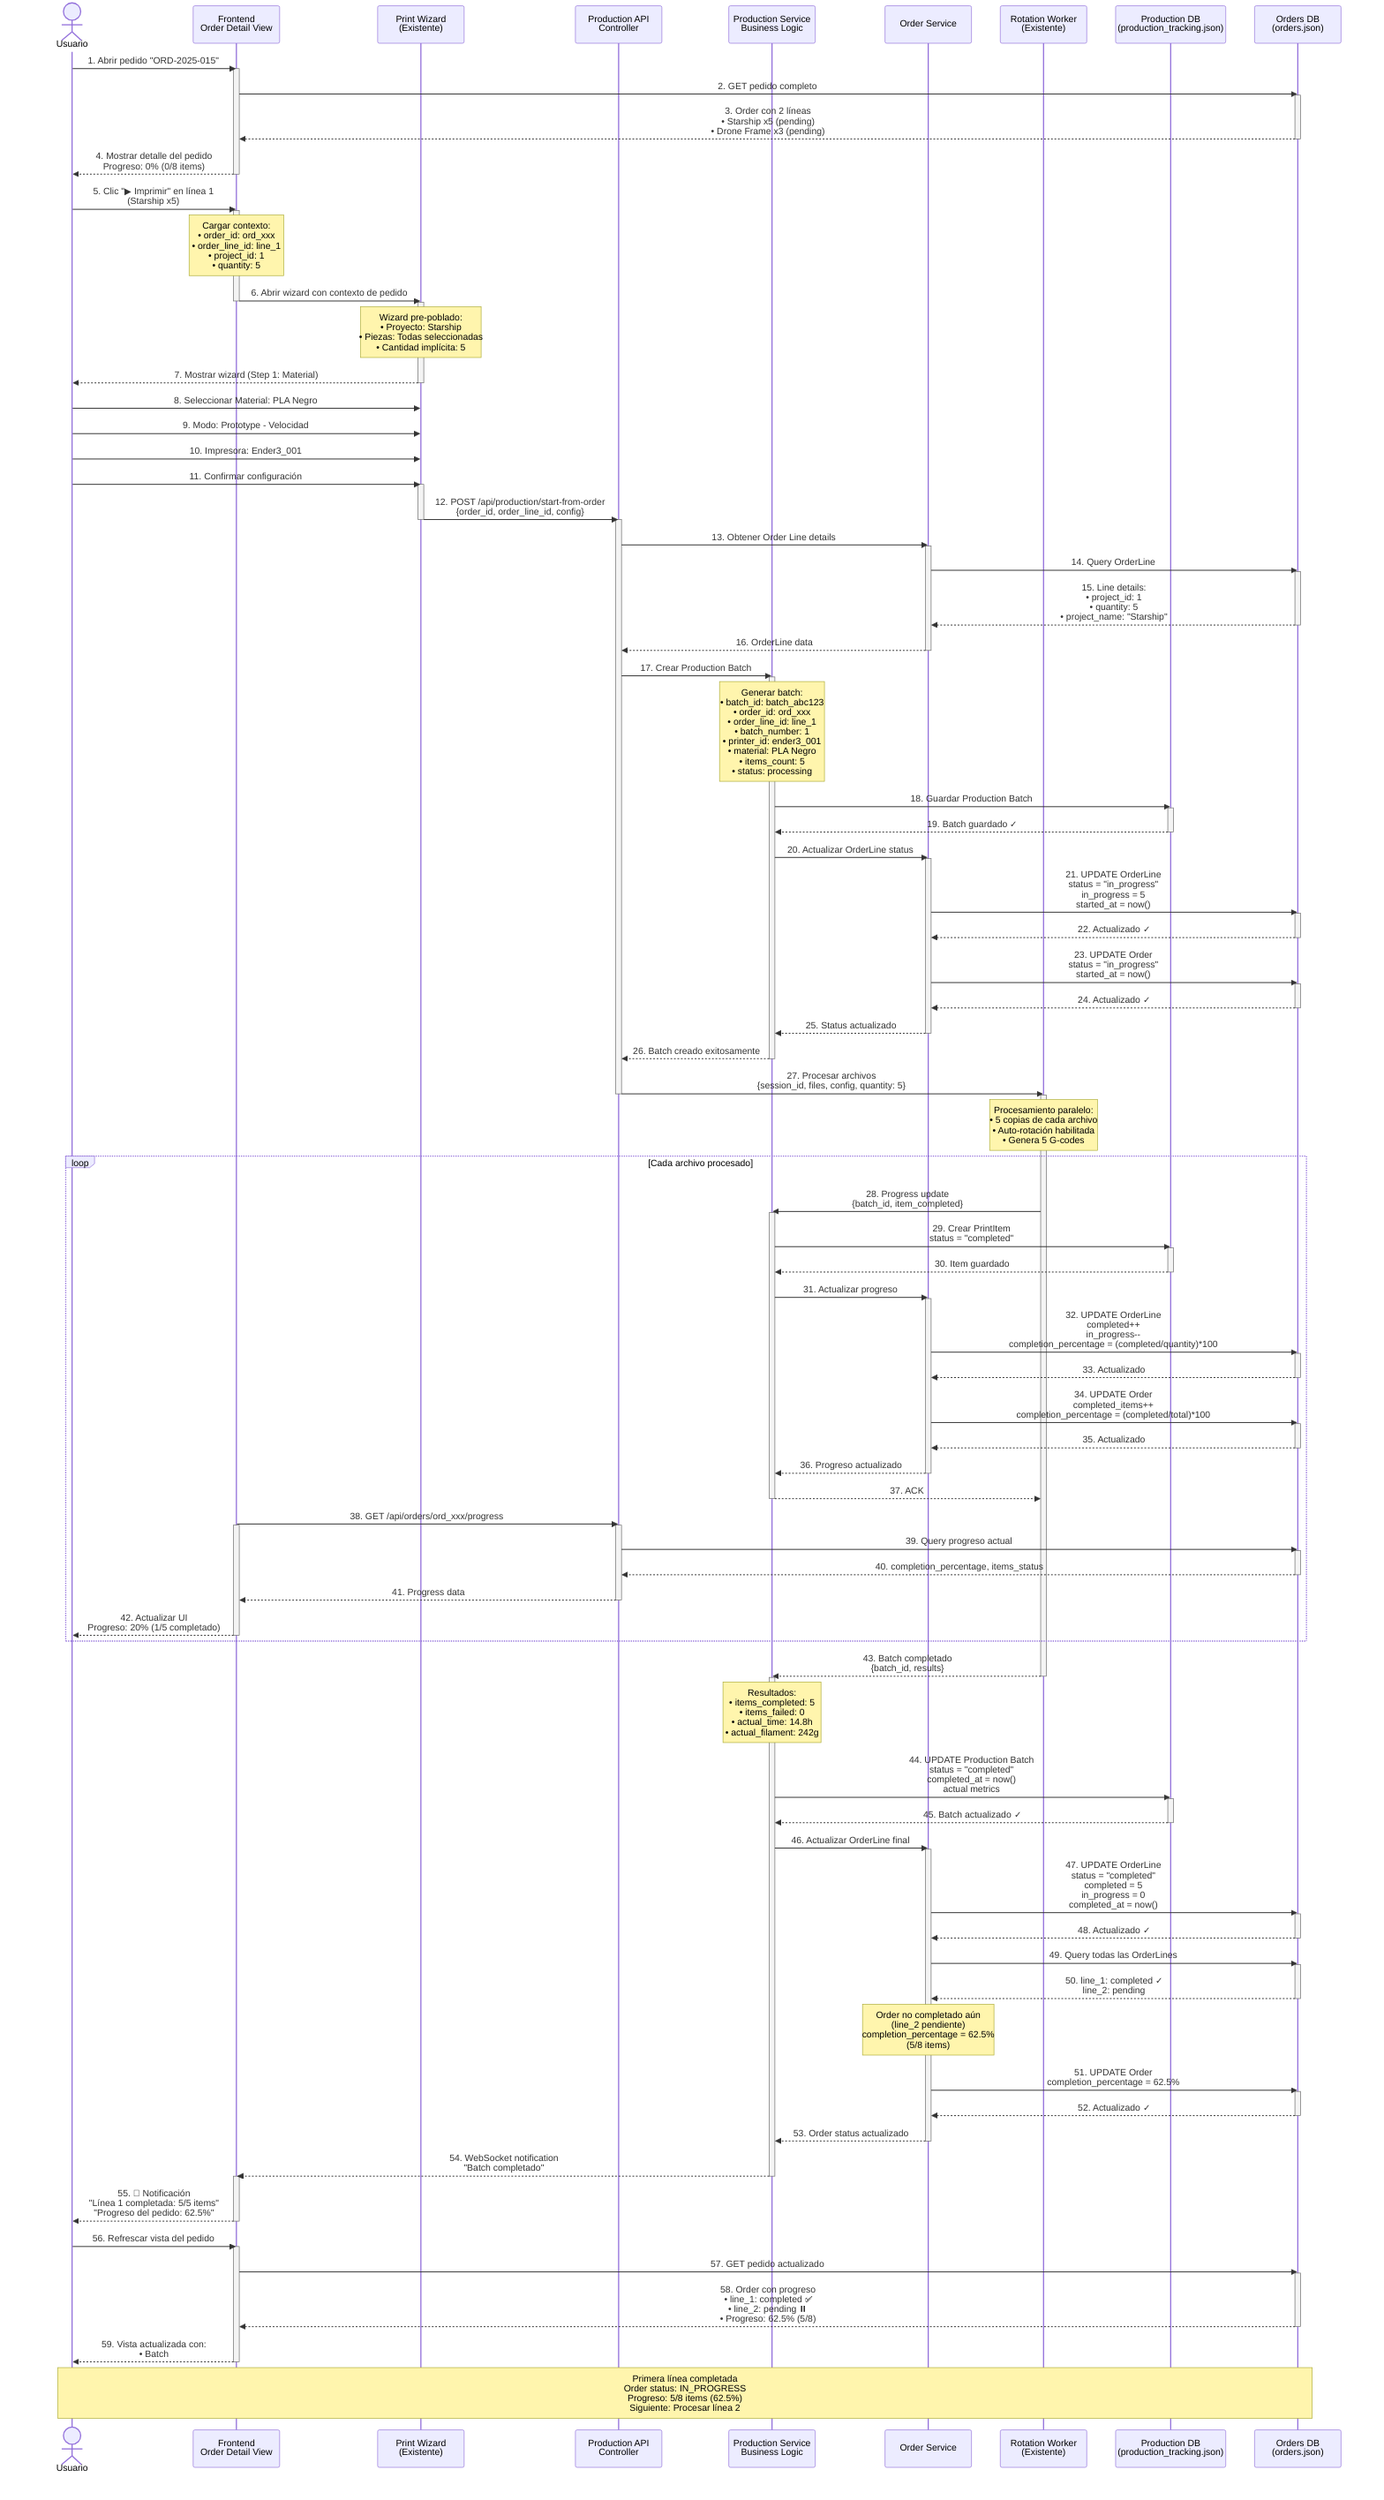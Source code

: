 sequenceDiagram
    actor Usuario
    participant UI as Frontend<br/>Order Detail View
    participant PrintWizard as Print Wizard<br/>(Existente)
    participant ProdAPI as Production API<br/>Controller
    participant ProdService as Production Service<br/>Business Logic
    participant OrderService as Order Service
    participant Worker as Rotation Worker<br/>(Existente)
    participant ProdDB as Production DB<br/>(production_tracking.json)
    participant OrderDB as Orders DB<br/>(orders.json)
    
    %% Fase 1: Visualización del pedido
    Usuario->>UI: 1. Abrir pedido "ORD-2025-015"
    activate UI
    UI->>OrderDB: 2. GET pedido completo
    activate OrderDB
    OrderDB-->>UI: 3. Order con 2 líneas<br/>• Starship x5 (pending)<br/>• Drone Frame x3 (pending)
    deactivate OrderDB
    UI-->>Usuario: 4. Mostrar detalle del pedido<br/>Progreso: 0% (0/8 items)
    deactivate UI
    
    %% Fase 2: Iniciar producción de primera línea
    Usuario->>UI: 5. Clic "▶ Imprimir" en línea 1<br/>(Starship x5)
    activate UI
    Note over UI: Cargar contexto:<br/>• order_id: ord_xxx<br/>• order_line_id: line_1<br/>• project_id: 1<br/>• quantity: 5
    UI->>PrintWizard: 6. Abrir wizard con contexto de pedido
    deactivate UI
    
    activate PrintWizard
    Note over PrintWizard: Wizard pre-poblado:<br/>• Proyecto: Starship<br/>• Piezas: Todas seleccionadas<br/>• Cantidad implícita: 5
    PrintWizard-->>Usuario: 7. Mostrar wizard (Step 1: Material)
    deactivate PrintWizard
    
    %% Fase 3: Completar wizard
    Usuario->>PrintWizard: 8. Seleccionar Material: PLA Negro
    Usuario->>PrintWizard: 9. Modo: Prototype - Velocidad
    Usuario->>PrintWizard: 10. Impresora: Ender3_001
    Usuario->>PrintWizard: 11. Confirmar configuración
    
    activate PrintWizard
    PrintWizard->>ProdAPI: 12. POST /api/production/start-from-order<br/>{order_id, order_line_id, config}
    deactivate PrintWizard
    
    activate ProdAPI
    ProdAPI->>OrderService: 13. Obtener Order Line details
    activate OrderService
    OrderService->>OrderDB: 14. Query OrderLine
    activate OrderDB
    OrderDB-->>OrderService: 15. Line details:<br/>• project_id: 1<br/>• quantity: 5<br/>• project_name: "Starship"
    deactivate OrderDB
    OrderService-->>ProdAPI: 16. OrderLine data
    deactivate OrderService
    
    %% Fase 4: Crear Production Batch
    ProdAPI->>ProdService: 17. Crear Production Batch
    activate ProdService
    Note over ProdService: Generar batch:<br/>• batch_id: batch_abc123<br/>• order_id: ord_xxx<br/>• order_line_id: line_1<br/>• batch_number: 1<br/>• printer_id: ender3_001<br/>• material: PLA Negro<br/>• items_count: 5<br/>• status: processing
    
    ProdService->>ProdDB: 18. Guardar Production Batch
    activate ProdDB
    ProdDB-->>ProdService: 19. Batch guardado ✓
    deactivate ProdDB
    
    %% Fase 5: Actualizar Order Line status
    ProdService->>OrderService: 20. Actualizar OrderLine status
    activate OrderService
    OrderService->>OrderDB: 21. UPDATE OrderLine<br/>status = "in_progress"<br/>in_progress = 5<br/>started_at = now()
    activate OrderDB
    OrderDB-->>OrderService: 22. Actualizado ✓
    deactivate OrderDB
    
    OrderService->>OrderDB: 23. UPDATE Order<br/>status = "in_progress"<br/>started_at = now()
    activate OrderDB
    OrderDB-->>OrderService: 24. Actualizado ✓
    deactivate OrderDB
    OrderService-->>ProdService: 25. Status actualizado
    deactivate OrderService
    
    ProdService-->>ProdAPI: 26. Batch creado exitosamente
    deactivate ProdService
    
    %% Fase 6: Iniciar procesamiento
    ProdAPI->>Worker: 27. Procesar archivos<br/>{session_id, files, config, quantity: 5}
    deactivate ProdAPI
    
    activate Worker
    Note over Worker: Procesamiento paralelo:<br/>• 5 copias de cada archivo<br/>• Auto-rotación habilitada<br/>• Genera 5 G-codes
    
    %% Fase 7: Progress updates en tiempo real
    loop Cada archivo procesado
        Worker->>ProdService: 28. Progress update<br/>{batch_id, item_completed}
        activate ProdService
        ProdService->>ProdDB: 29. Crear PrintItem<br/>status = "completed"
        activate ProdDB
        ProdDB-->>ProdService: 30. Item guardado
        deactivate ProdDB
        
        ProdService->>OrderService: 31. Actualizar progreso
        activate OrderService
        OrderService->>OrderDB: 32. UPDATE OrderLine<br/>completed++<br/>in_progress--<br/>completion_percentage = (completed/quantity)*100
        activate OrderDB
        OrderDB-->>OrderService: 33. Actualizado
        deactivate OrderDB
        
        OrderService->>OrderDB: 34. UPDATE Order<br/>completed_items++<br/>completion_percentage = (completed/total)*100
        activate OrderDB
        OrderDB-->>OrderService: 35. Actualizado
        deactivate OrderDB
        OrderService-->>ProdService: 36. Progreso actualizado
        deactivate OrderService
        
        ProdService-->>Worker: 37. ACK
        deactivate ProdService
        
        %% Frontend polling
        UI->>ProdAPI: 38. GET /api/orders/ord_xxx/progress
        activate UI
        activate ProdAPI
        ProdAPI->>OrderDB: 39. Query progreso actual
        activate OrderDB
        OrderDB-->>ProdAPI: 40. completion_percentage, items_status
        deactivate OrderDB
        ProdAPI-->>UI: 41. Progress data
        deactivate ProdAPI
        UI-->>Usuario: 42. Actualizar UI<br/>Progreso: 20% (1/5 completado)
        deactivate UI
    end
    
    %% Fase 8: Completar batch
    Worker-->>ProdService: 43. Batch completado<br/>{batch_id, results}
    deactivate Worker
    
    activate ProdService
    Note over ProdService: Resultados:<br/>• items_completed: 5<br/>• items_failed: 0<br/>• actual_time: 14.8h<br/>• actual_filament: 242g
    
    ProdService->>ProdDB: 44. UPDATE Production Batch<br/>status = "completed"<br/>completed_at = now()<br/>actual metrics
    activate ProdDB
    ProdDB-->>ProdService: 45. Batch actualizado ✓
    deactivate ProdDB
    
    ProdService->>OrderService: 46. Actualizar OrderLine final
    activate OrderService
    OrderService->>OrderDB: 47. UPDATE OrderLine<br/>status = "completed"<br/>completed = 5<br/>in_progress = 0<br/>completed_at = now()
    activate OrderDB
    OrderDB-->>OrderService: 48. Actualizado ✓
    deactivate OrderDB
    
    %% Verificar si Order completo
    OrderService->>OrderDB: 49. Query todas las OrderLines
    activate OrderDB
    OrderDB-->>OrderService: 50. line_1: completed ✓<br/>line_2: pending
    deactivate OrderDB
    
    Note over OrderService: Order no completado aún<br/>(line_2 pendiente)<br/>completion_percentage = 62.5%<br/>(5/8 items)
    
    OrderService->>OrderDB: 51. UPDATE Order<br/>completion_percentage = 62.5%
    activate OrderDB
    OrderDB-->>OrderService: 52. Actualizado ✓
    deactivate OrderDB
    
    OrderService-->>ProdService: 53. Order status actualizado
    deactivate OrderService
    ProdService-->>UI: 54. WebSocket notification<br/>"Batch completado"
    deactivate ProdService
    
    %% Fase 9: Notificar al usuario
    activate UI
    UI-->>Usuario: 55. 🎉 Notificación<br/>"Línea 1 completada: 5/5 items"<br/>"Progreso del pedido: 62.5%"
    deactivate UI
    
    Usuario->>UI: 56. Refrescar vista del pedido
    activate UI
    UI->>OrderDB: 57. GET pedido actualizado
    activate OrderDB
    OrderDB-->>UI: 58. Order con progreso<br/>• line_1: completed ✅<br/>• line_2: pending ⏸️<br/>• Progreso: 62.5% (5/8)
    deactivate OrderDB
    UI-->>Usuario: 59. Vista actualizada con:<br/>• Batch #1 completado<br/>• Archivos G-code disponibles<br/>• Botón "Imprimir" en línea 2
    deactivate UI
    
    Note over Usuario,OrderDB: Primera línea completada<br/>Order status: IN_PROGRESS<br/>Progreso: 5/8 items (62.5%)<br/>Siguiente: Procesar línea 2